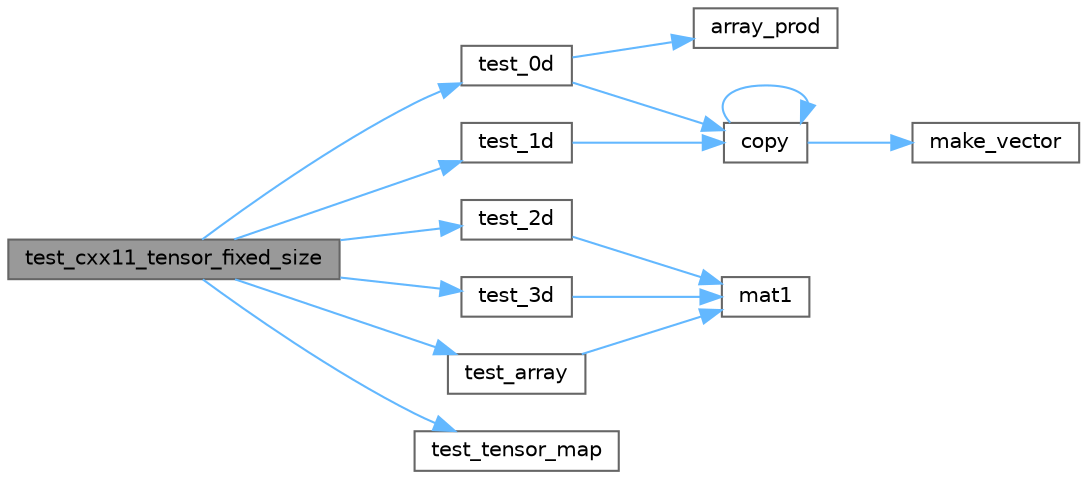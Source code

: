 digraph "test_cxx11_tensor_fixed_size"
{
 // LATEX_PDF_SIZE
  bgcolor="transparent";
  edge [fontname=Helvetica,fontsize=10,labelfontname=Helvetica,labelfontsize=10];
  node [fontname=Helvetica,fontsize=10,shape=box,height=0.2,width=0.4];
  rankdir="LR";
  Node1 [id="Node000001",label="test_cxx11_tensor_fixed_size",height=0.2,width=0.4,color="gray40", fillcolor="grey60", style="filled", fontcolor="black",tooltip=" "];
  Node1 -> Node2 [id="edge1_Node000001_Node000002",color="steelblue1",style="solid",tooltip=" "];
  Node2 [id="Node000002",label="test_0d",height=0.2,width=0.4,color="grey40", fillcolor="white", style="filled",URL="$cxx11__tensor__fixed__size_8cpp.html#a75d9374a7f7523b067b80442f131afa5",tooltip=" "];
  Node2 -> Node3 [id="edge2_Node000002_Node000003",color="steelblue1",style="solid",tooltip=" "];
  Node3 [id="Node000003",label="array_prod",height=0.2,width=0.4,color="grey40", fillcolor="white", style="filled",URL="$cxx11__meta_8cpp.html#a3b99e338d92a91c8b3f89d32d0ca2c39",tooltip=" "];
  Node2 -> Node4 [id="edge3_Node000002_Node000004",color="steelblue1",style="solid",tooltip=" "];
  Node4 [id="Node000004",label="copy",height=0.2,width=0.4,color="grey40", fillcolor="white", style="filled",URL="$level1__impl_8h.html#a7ffc26122ca6f9bec01f9bc5e64f3006",tooltip=" "];
  Node4 -> Node4 [id="edge4_Node000004_Node000004",color="steelblue1",style="solid",tooltip=" "];
  Node4 -> Node5 [id="edge5_Node000004_Node000005",color="steelblue1",style="solid",tooltip=" "];
  Node5 [id="Node000005",label="make_vector",height=0.2,width=0.4,color="grey40", fillcolor="white", style="filled",URL="$level1__impl_8h.html#ae339a3d924ebae3773d8cd03d2a37ffc",tooltip=" "];
  Node1 -> Node6 [id="edge6_Node000001_Node000006",color="steelblue1",style="solid",tooltip=" "];
  Node6 [id="Node000006",label="test_1d",height=0.2,width=0.4,color="grey40", fillcolor="white", style="filled",URL="$cxx11__tensor__fixed__size_8cpp.html#adad0b90b2b0f52bcce5b6510a868af7c",tooltip=" "];
  Node6 -> Node4 [id="edge7_Node000006_Node000004",color="steelblue1",style="solid",tooltip=" "];
  Node1 -> Node7 [id="edge8_Node000001_Node000007",color="steelblue1",style="solid",tooltip=" "];
  Node7 [id="Node000007",label="test_2d",height=0.2,width=0.4,color="grey40", fillcolor="white", style="filled",URL="$cxx11__tensor__fixed__size_8cpp.html#a96d1db83215e4ce2b01ce3f7a356d8a1",tooltip=" "];
  Node7 -> Node8 [id="edge9_Node000007_Node000008",color="steelblue1",style="solid",tooltip=" "];
  Node8 [id="Node000008",label="mat1",height=0.2,width=0.4,color="grey40", fillcolor="white", style="filled",URL="$_tutorial___advanced_initialization___three_ways_8cpp.html#a41fdd9e057fe4da2425ee385b574be93",tooltip=" "];
  Node1 -> Node9 [id="edge10_Node000001_Node000009",color="steelblue1",style="solid",tooltip=" "];
  Node9 [id="Node000009",label="test_3d",height=0.2,width=0.4,color="grey40", fillcolor="white", style="filled",URL="$cxx11__tensor__fixed__size_8cpp.html#a18523df202ee669a198fb4746bf3910a",tooltip=" "];
  Node9 -> Node8 [id="edge11_Node000009_Node000008",color="steelblue1",style="solid",tooltip=" "];
  Node1 -> Node10 [id="edge12_Node000001_Node000010",color="steelblue1",style="solid",tooltip=" "];
  Node10 [id="Node000010",label="test_array",height=0.2,width=0.4,color="grey40", fillcolor="white", style="filled",URL="$cxx11__tensor__fixed__size_8cpp.html#a0500519cbbf91f8dade77dc5e349a076",tooltip=" "];
  Node10 -> Node8 [id="edge13_Node000010_Node000008",color="steelblue1",style="solid",tooltip=" "];
  Node1 -> Node11 [id="edge14_Node000001_Node000011",color="steelblue1",style="solid",tooltip=" "];
  Node11 [id="Node000011",label="test_tensor_map",height=0.2,width=0.4,color="grey40", fillcolor="white", style="filled",URL="$cxx11__tensor__fixed__size_8cpp.html#a91146def558948b02a0f977592c37855",tooltip=" "];
}
